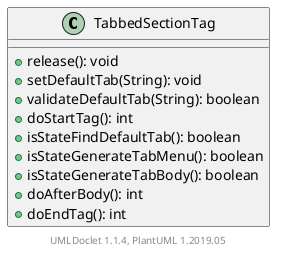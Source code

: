 @startuml

    class TabbedSectionTag [[TabbedSectionTag.html]] {
        +release(): void
        +setDefaultTab(String): void
        +validateDefaultTab(String): boolean
        +doStartTag(): int
        +isStateFindDefaultTab(): boolean
        +isStateGenerateTabMenu(): boolean
        +isStateGenerateTabBody(): boolean
        +doAfterBody(): int
        +doEndTag(): int
    }


    center footer UMLDoclet 1.1.4, PlantUML 1.2019.05
@enduml
